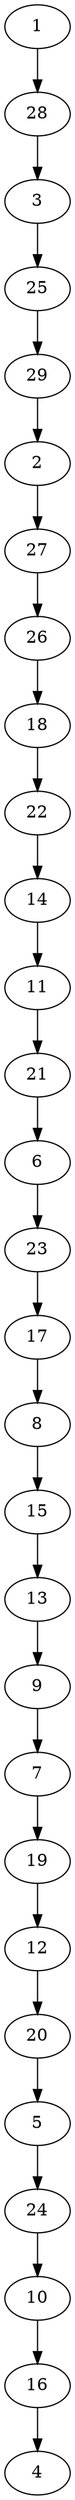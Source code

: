 digraph my_graph {
1;
28;
3;
25;
29;
2;
27;
26;
18;
22;
14;
11;
21;
6;
23;
17;
8;
15;
13;
9;
7;
19;
12;
20;
5;
24;
10;
16;
4;
1->28
28->3
3->25
25->29
29->2
2->27
27->26
26->18
18->22
22->14
14->11
11->21
21->6
6->23
23->17
17->8
8->15
15->13
13->9
9->7
7->19
19->12
12->20
20->5
5->24
24->10
10->16
16->4
}